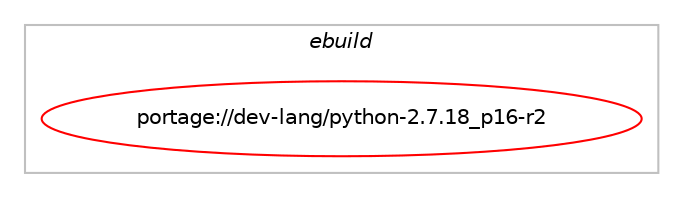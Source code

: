 digraph prolog {

# *************
# Graph options
# *************

newrank=true;
concentrate=true;
compound=true;
graph [rankdir=LR,fontname=Helvetica,fontsize=10,ranksep=1.5];#, ranksep=2.5, nodesep=0.2];
edge  [arrowhead=vee];
node  [fontname=Helvetica,fontsize=10];

# **********
# The ebuild
# **********

subgraph cluster_leftcol {
color=gray;
label=<<i>ebuild</i>>;
id [label="portage://dev-lang/python-2.7.18_p16-r2", color=red, width=4, href="../dev-lang/python-2.7.18_p16-r2.svg"];
}

# ****************
# The dependencies
# ****************

subgraph cluster_midcol {
color=gray;
label=<<i>dependencies</i>>;
subgraph cluster_compile {
fillcolor="#eeeeee";
style=filled;
label=<<i>compile</i>>;
# *** BEGIN UNKNOWN DEPENDENCY TYPE (TODO) ***
# id -> equal(use_conditional_group(positive,berkdb,portage://dev-lang/python-2.7.18_p16-r2,[any_of_group([package_dependency(portage://dev-lang/python-2.7.18_p16-r2,install,no,sys-libs,db,none,[,,],[slot(5.3)],[]),package_dependency(portage://dev-lang/python-2.7.18_p16-r2,install,no,sys-libs,db,none,[,,],[slot(4.8)],[])])]))
# *** END UNKNOWN DEPENDENCY TYPE (TODO) ***

# *** BEGIN UNKNOWN DEPENDENCY TYPE (TODO) ***
# id -> equal(use_conditional_group(positive,bluetooth,portage://dev-lang/python-2.7.18_p16-r2,[package_dependency(portage://dev-lang/python-2.7.18_p16-r2,install,no,net-wireless,bluez,none,[,,],[],[])]))
# *** END UNKNOWN DEPENDENCY TYPE (TODO) ***

# *** BEGIN UNKNOWN DEPENDENCY TYPE (TODO) ***
# id -> equal(use_conditional_group(positive,gdbm,portage://dev-lang/python-2.7.18_p16-r2,[package_dependency(portage://dev-lang/python-2.7.18_p16-r2,install,no,sys-libs,gdbm,none,[,,],any_same_slot,[use(enable(berkdb),none)])]))
# *** END UNKNOWN DEPENDENCY TYPE (TODO) ***

# *** BEGIN UNKNOWN DEPENDENCY TYPE (TODO) ***
# id -> equal(use_conditional_group(positive,ncurses,portage://dev-lang/python-2.7.18_p16-r2,[package_dependency(portage://dev-lang/python-2.7.18_p16-r2,install,no,sys-libs,ncurses,greaterequal,[5.2,,,5.2],any_same_slot,[])]))
# *** END UNKNOWN DEPENDENCY TYPE (TODO) ***

# *** BEGIN UNKNOWN DEPENDENCY TYPE (TODO) ***
# id -> equal(use_conditional_group(positive,readline,portage://dev-lang/python-2.7.18_p16-r2,[package_dependency(portage://dev-lang/python-2.7.18_p16-r2,install,no,sys-libs,readline,greaterequal,[4.1,,,4.1],any_same_slot,[])]))
# *** END UNKNOWN DEPENDENCY TYPE (TODO) ***

# *** BEGIN UNKNOWN DEPENDENCY TYPE (TODO) ***
# id -> equal(use_conditional_group(positive,sqlite,portage://dev-lang/python-2.7.18_p16-r2,[package_dependency(portage://dev-lang/python-2.7.18_p16-r2,install,no,dev-db,sqlite,greaterequal,[3.3.8,,,3.3.8],[slot(3),equal],[])]))
# *** END UNKNOWN DEPENDENCY TYPE (TODO) ***

# *** BEGIN UNKNOWN DEPENDENCY TYPE (TODO) ***
# id -> equal(use_conditional_group(positive,ssl,portage://dev-lang/python-2.7.18_p16-r2,[package_dependency(portage://dev-lang/python-2.7.18_p16-r2,install,no,dev-libs,openssl,none,[,,],any_same_slot,[])]))
# *** END UNKNOWN DEPENDENCY TYPE (TODO) ***

# *** BEGIN UNKNOWN DEPENDENCY TYPE (TODO) ***
# id -> equal(use_conditional_group(positive,tk,portage://dev-lang/python-2.7.18_p16-r2,[package_dependency(portage://dev-lang/python-2.7.18_p16-r2,install,no,dev-lang,tcl,greaterequal,[8.0,,,8.0],any_same_slot,[]),package_dependency(portage://dev-lang/python-2.7.18_p16-r2,install,no,dev-lang,tk,greaterequal,[8.0,,,8.0],any_same_slot,[]),package_dependency(portage://dev-lang/python-2.7.18_p16-r2,install,no,dev-tcltk,blt,none,[,,],any_same_slot,[]),package_dependency(portage://dev-lang/python-2.7.18_p16-r2,install,no,dev-tcltk,tix,none,[,,],[],[])]))
# *** END UNKNOWN DEPENDENCY TYPE (TODO) ***

# *** BEGIN UNKNOWN DEPENDENCY TYPE (TODO) ***
# id -> equal(use_conditional_group(positive,valgrind,portage://dev-lang/python-2.7.18_p16-r2,[package_dependency(portage://dev-lang/python-2.7.18_p16-r2,install,no,dev-debug,valgrind,none,[,,],[],[])]))
# *** END UNKNOWN DEPENDENCY TYPE (TODO) ***

# *** BEGIN UNKNOWN DEPENDENCY TYPE (TODO) ***
# id -> equal(use_conditional_group(positive,xml,portage://dev-lang/python-2.7.18_p16-r2,[package_dependency(portage://dev-lang/python-2.7.18_p16-r2,install,no,dev-libs,expat,greaterequal,[2.1,,,2.1],any_same_slot,[])]))
# *** END UNKNOWN DEPENDENCY TYPE (TODO) ***

# *** BEGIN UNKNOWN DEPENDENCY TYPE (TODO) ***
# id -> equal(package_dependency(portage://dev-lang/python-2.7.18_p16-r2,install,no,app-arch,bzip2,none,[,,],any_same_slot,[]))
# *** END UNKNOWN DEPENDENCY TYPE (TODO) ***

# *** BEGIN UNKNOWN DEPENDENCY TYPE (TODO) ***
# id -> equal(package_dependency(portage://dev-lang/python-2.7.18_p16-r2,install,no,dev-libs,libffi,none,[,,],any_same_slot,[]))
# *** END UNKNOWN DEPENDENCY TYPE (TODO) ***

# *** BEGIN UNKNOWN DEPENDENCY TYPE (TODO) ***
# id -> equal(package_dependency(portage://dev-lang/python-2.7.18_p16-r2,install,no,sys-libs,zlib,greaterequal,[1.1.3,,,1.1.3],any_same_slot,[]))
# *** END UNKNOWN DEPENDENCY TYPE (TODO) ***

# *** BEGIN UNKNOWN DEPENDENCY TYPE (TODO) ***
# id -> equal(package_dependency(portage://dev-lang/python-2.7.18_p16-r2,install,no,virtual,libcrypt,none,[,,],any_same_slot,[]))
# *** END UNKNOWN DEPENDENCY TYPE (TODO) ***

# *** BEGIN UNKNOWN DEPENDENCY TYPE (TODO) ***
# id -> equal(package_dependency(portage://dev-lang/python-2.7.18_p16-r2,install,no,virtual,libintl,none,[,,],[],[]))
# *** END UNKNOWN DEPENDENCY TYPE (TODO) ***

}
subgraph cluster_compileandrun {
fillcolor="#eeeeee";
style=filled;
label=<<i>compile and run</i>>;
}
subgraph cluster_run {
fillcolor="#eeeeee";
style=filled;
label=<<i>run</i>>;
# *** BEGIN UNKNOWN DEPENDENCY TYPE (TODO) ***
# id -> equal(use_conditional_group(negative,build,portage://dev-lang/python-2.7.18_p16-r2,[package_dependency(portage://dev-lang/python-2.7.18_p16-r2,run,no,app-misc,mime-types,none,[,,],[],[])]))
# *** END UNKNOWN DEPENDENCY TYPE (TODO) ***

# *** BEGIN UNKNOWN DEPENDENCY TYPE (TODO) ***
# id -> equal(use_conditional_group(positive,berkdb,portage://dev-lang/python-2.7.18_p16-r2,[any_of_group([package_dependency(portage://dev-lang/python-2.7.18_p16-r2,run,no,sys-libs,db,none,[,,],[slot(5.3)],[]),package_dependency(portage://dev-lang/python-2.7.18_p16-r2,run,no,sys-libs,db,none,[,,],[slot(4.8)],[])])]))
# *** END UNKNOWN DEPENDENCY TYPE (TODO) ***

# *** BEGIN UNKNOWN DEPENDENCY TYPE (TODO) ***
# id -> equal(use_conditional_group(positive,gdbm,portage://dev-lang/python-2.7.18_p16-r2,[package_dependency(portage://dev-lang/python-2.7.18_p16-r2,run,no,sys-libs,gdbm,none,[,,],any_same_slot,[use(enable(berkdb),none)])]))
# *** END UNKNOWN DEPENDENCY TYPE (TODO) ***

# *** BEGIN UNKNOWN DEPENDENCY TYPE (TODO) ***
# id -> equal(use_conditional_group(positive,ncurses,portage://dev-lang/python-2.7.18_p16-r2,[package_dependency(portage://dev-lang/python-2.7.18_p16-r2,run,no,sys-libs,ncurses,greaterequal,[5.2,,,5.2],any_same_slot,[])]))
# *** END UNKNOWN DEPENDENCY TYPE (TODO) ***

# *** BEGIN UNKNOWN DEPENDENCY TYPE (TODO) ***
# id -> equal(use_conditional_group(positive,readline,portage://dev-lang/python-2.7.18_p16-r2,[package_dependency(portage://dev-lang/python-2.7.18_p16-r2,run,no,sys-libs,readline,greaterequal,[4.1,,,4.1],any_same_slot,[])]))
# *** END UNKNOWN DEPENDENCY TYPE (TODO) ***

# *** BEGIN UNKNOWN DEPENDENCY TYPE (TODO) ***
# id -> equal(use_conditional_group(positive,sqlite,portage://dev-lang/python-2.7.18_p16-r2,[package_dependency(portage://dev-lang/python-2.7.18_p16-r2,run,no,dev-db,sqlite,greaterequal,[3.3.8,,,3.3.8],[slot(3),equal],[])]))
# *** END UNKNOWN DEPENDENCY TYPE (TODO) ***

# *** BEGIN UNKNOWN DEPENDENCY TYPE (TODO) ***
# id -> equal(use_conditional_group(positive,ssl,portage://dev-lang/python-2.7.18_p16-r2,[package_dependency(portage://dev-lang/python-2.7.18_p16-r2,run,no,dev-libs,openssl,none,[,,],any_same_slot,[])]))
# *** END UNKNOWN DEPENDENCY TYPE (TODO) ***

# *** BEGIN UNKNOWN DEPENDENCY TYPE (TODO) ***
# id -> equal(use_conditional_group(positive,tk,portage://dev-lang/python-2.7.18_p16-r2,[package_dependency(portage://dev-lang/python-2.7.18_p16-r2,run,no,dev-lang,tcl,greaterequal,[8.0,,,8.0],any_same_slot,[]),package_dependency(portage://dev-lang/python-2.7.18_p16-r2,run,no,dev-lang,tk,greaterequal,[8.0,,,8.0],any_same_slot,[]),package_dependency(portage://dev-lang/python-2.7.18_p16-r2,run,no,dev-tcltk,blt,none,[,,],any_same_slot,[]),package_dependency(portage://dev-lang/python-2.7.18_p16-r2,run,no,dev-tcltk,tix,none,[,,],[],[])]))
# *** END UNKNOWN DEPENDENCY TYPE (TODO) ***

# *** BEGIN UNKNOWN DEPENDENCY TYPE (TODO) ***
# id -> equal(use_conditional_group(positive,xml,portage://dev-lang/python-2.7.18_p16-r2,[package_dependency(portage://dev-lang/python-2.7.18_p16-r2,run,no,dev-libs,expat,greaterequal,[2.1,,,2.1],any_same_slot,[])]))
# *** END UNKNOWN DEPENDENCY TYPE (TODO) ***

# *** BEGIN UNKNOWN DEPENDENCY TYPE (TODO) ***
# id -> equal(package_dependency(portage://dev-lang/python-2.7.18_p16-r2,run,no,app-arch,bzip2,none,[,,],any_same_slot,[]))
# *** END UNKNOWN DEPENDENCY TYPE (TODO) ***

# *** BEGIN UNKNOWN DEPENDENCY TYPE (TODO) ***
# id -> equal(package_dependency(portage://dev-lang/python-2.7.18_p16-r2,run,no,dev-libs,libffi,none,[,,],any_same_slot,[]))
# *** END UNKNOWN DEPENDENCY TYPE (TODO) ***

# *** BEGIN UNKNOWN DEPENDENCY TYPE (TODO) ***
# id -> equal(package_dependency(portage://dev-lang/python-2.7.18_p16-r2,run,no,sys-libs,zlib,greaterequal,[1.1.3,,,1.1.3],any_same_slot,[]))
# *** END UNKNOWN DEPENDENCY TYPE (TODO) ***

# *** BEGIN UNKNOWN DEPENDENCY TYPE (TODO) ***
# id -> equal(package_dependency(portage://dev-lang/python-2.7.18_p16-r2,run,no,virtual,libcrypt,none,[,,],any_same_slot,[]))
# *** END UNKNOWN DEPENDENCY TYPE (TODO) ***

# *** BEGIN UNKNOWN DEPENDENCY TYPE (TODO) ***
# id -> equal(package_dependency(portage://dev-lang/python-2.7.18_p16-r2,run,no,virtual,libintl,none,[,,],[],[]))
# *** END UNKNOWN DEPENDENCY TYPE (TODO) ***

}
}

# **************
# The candidates
# **************

subgraph cluster_choices {
rank=same;
color=gray;
label=<<i>candidates</i>>;

}

}
